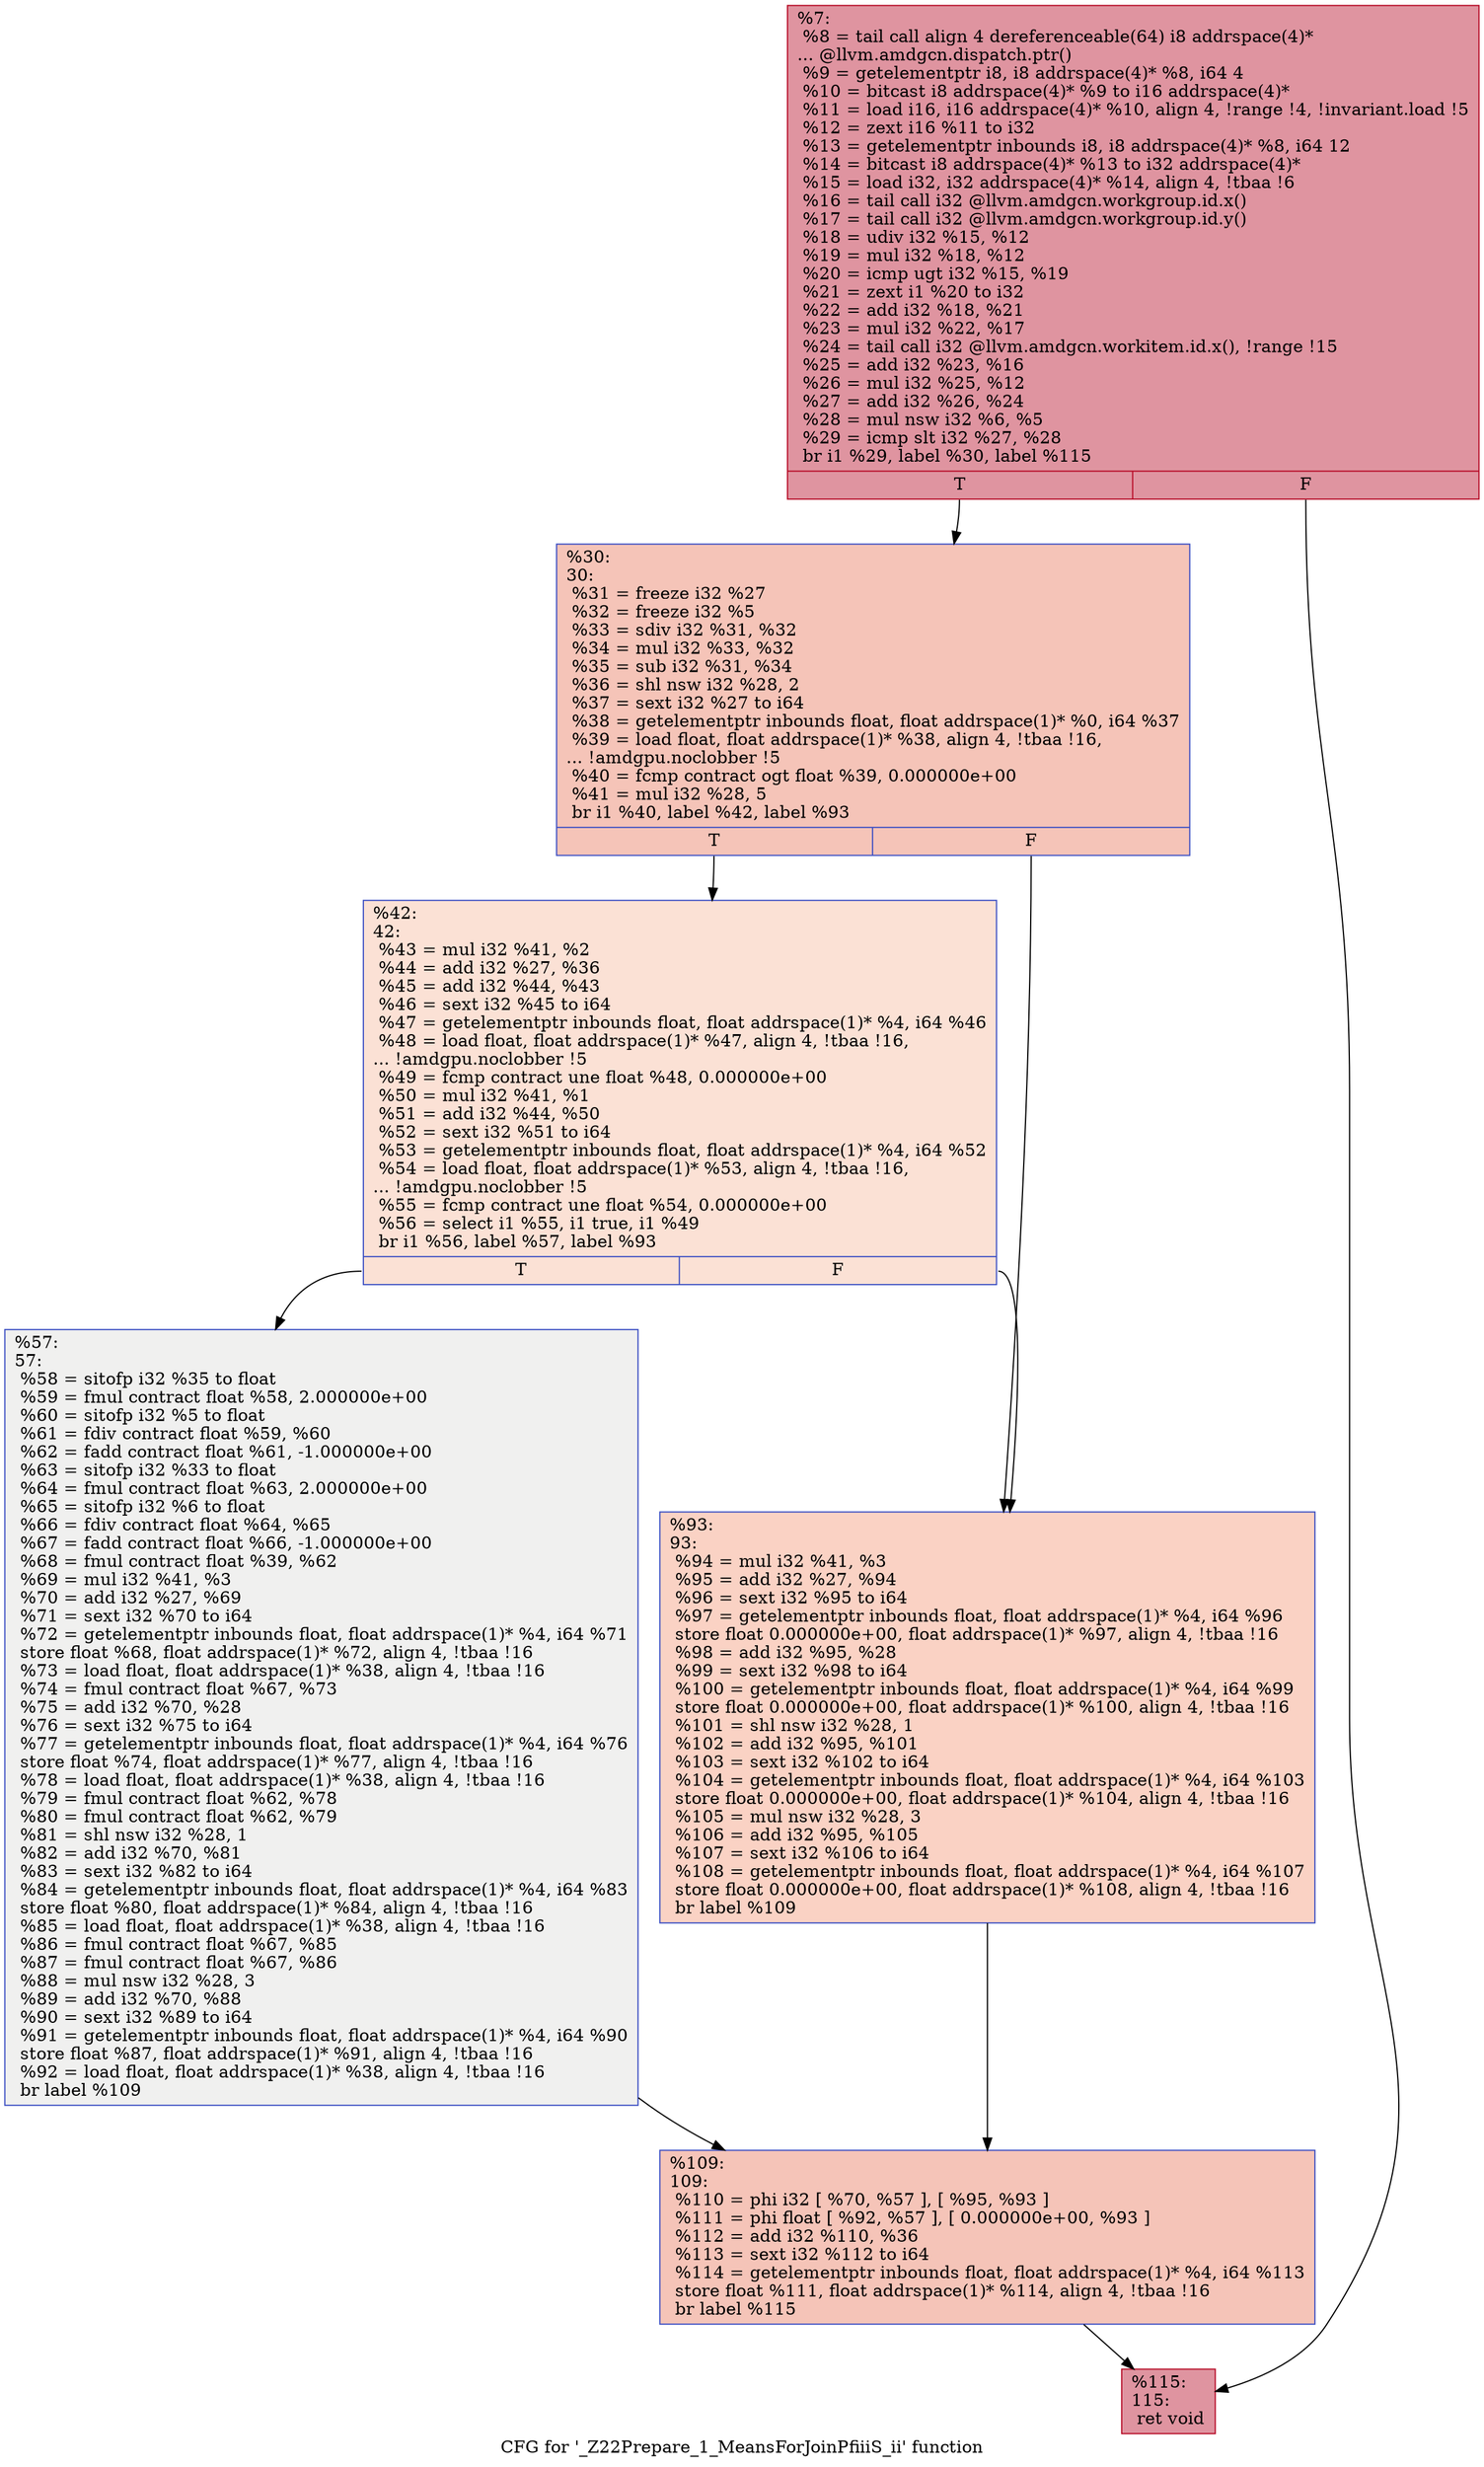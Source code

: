 digraph "CFG for '_Z22Prepare_1_MeansForJoinPfiiiS_ii' function" {
	label="CFG for '_Z22Prepare_1_MeansForJoinPfiiiS_ii' function";

	Node0x60b3450 [shape=record,color="#b70d28ff", style=filled, fillcolor="#b70d2870",label="{%7:\l  %8 = tail call align 4 dereferenceable(64) i8 addrspace(4)*\l... @llvm.amdgcn.dispatch.ptr()\l  %9 = getelementptr i8, i8 addrspace(4)* %8, i64 4\l  %10 = bitcast i8 addrspace(4)* %9 to i16 addrspace(4)*\l  %11 = load i16, i16 addrspace(4)* %10, align 4, !range !4, !invariant.load !5\l  %12 = zext i16 %11 to i32\l  %13 = getelementptr inbounds i8, i8 addrspace(4)* %8, i64 12\l  %14 = bitcast i8 addrspace(4)* %13 to i32 addrspace(4)*\l  %15 = load i32, i32 addrspace(4)* %14, align 4, !tbaa !6\l  %16 = tail call i32 @llvm.amdgcn.workgroup.id.x()\l  %17 = tail call i32 @llvm.amdgcn.workgroup.id.y()\l  %18 = udiv i32 %15, %12\l  %19 = mul i32 %18, %12\l  %20 = icmp ugt i32 %15, %19\l  %21 = zext i1 %20 to i32\l  %22 = add i32 %18, %21\l  %23 = mul i32 %22, %17\l  %24 = tail call i32 @llvm.amdgcn.workitem.id.x(), !range !15\l  %25 = add i32 %23, %16\l  %26 = mul i32 %25, %12\l  %27 = add i32 %26, %24\l  %28 = mul nsw i32 %6, %5\l  %29 = icmp slt i32 %27, %28\l  br i1 %29, label %30, label %115\l|{<s0>T|<s1>F}}"];
	Node0x60b3450:s0 -> Node0x60b5d50;
	Node0x60b3450:s1 -> Node0x60b5de0;
	Node0x60b5d50 [shape=record,color="#3d50c3ff", style=filled, fillcolor="#e97a5f70",label="{%30:\l30:                                               \l  %31 = freeze i32 %27\l  %32 = freeze i32 %5\l  %33 = sdiv i32 %31, %32\l  %34 = mul i32 %33, %32\l  %35 = sub i32 %31, %34\l  %36 = shl nsw i32 %28, 2\l  %37 = sext i32 %27 to i64\l  %38 = getelementptr inbounds float, float addrspace(1)* %0, i64 %37\l  %39 = load float, float addrspace(1)* %38, align 4, !tbaa !16,\l... !amdgpu.noclobber !5\l  %40 = fcmp contract ogt float %39, 0.000000e+00\l  %41 = mul i32 %28, 5\l  br i1 %40, label %42, label %93\l|{<s0>T|<s1>F}}"];
	Node0x60b5d50:s0 -> Node0x60b7800;
	Node0x60b5d50:s1 -> Node0x60b7890;
	Node0x60b7800 [shape=record,color="#3d50c3ff", style=filled, fillcolor="#f7bca170",label="{%42:\l42:                                               \l  %43 = mul i32 %41, %2\l  %44 = add i32 %27, %36\l  %45 = add i32 %44, %43\l  %46 = sext i32 %45 to i64\l  %47 = getelementptr inbounds float, float addrspace(1)* %4, i64 %46\l  %48 = load float, float addrspace(1)* %47, align 4, !tbaa !16,\l... !amdgpu.noclobber !5\l  %49 = fcmp contract une float %48, 0.000000e+00\l  %50 = mul i32 %41, %1\l  %51 = add i32 %44, %50\l  %52 = sext i32 %51 to i64\l  %53 = getelementptr inbounds float, float addrspace(1)* %4, i64 %52\l  %54 = load float, float addrspace(1)* %53, align 4, !tbaa !16,\l... !amdgpu.noclobber !5\l  %55 = fcmp contract une float %54, 0.000000e+00\l  %56 = select i1 %55, i1 true, i1 %49\l  br i1 %56, label %57, label %93\l|{<s0>T|<s1>F}}"];
	Node0x60b7800:s0 -> Node0x60b87f0;
	Node0x60b7800:s1 -> Node0x60b7890;
	Node0x60b87f0 [shape=record,color="#3d50c3ff", style=filled, fillcolor="#dedcdb70",label="{%57:\l57:                                               \l  %58 = sitofp i32 %35 to float\l  %59 = fmul contract float %58, 2.000000e+00\l  %60 = sitofp i32 %5 to float\l  %61 = fdiv contract float %59, %60\l  %62 = fadd contract float %61, -1.000000e+00\l  %63 = sitofp i32 %33 to float\l  %64 = fmul contract float %63, 2.000000e+00\l  %65 = sitofp i32 %6 to float\l  %66 = fdiv contract float %64, %65\l  %67 = fadd contract float %66, -1.000000e+00\l  %68 = fmul contract float %39, %62\l  %69 = mul i32 %41, %3\l  %70 = add i32 %27, %69\l  %71 = sext i32 %70 to i64\l  %72 = getelementptr inbounds float, float addrspace(1)* %4, i64 %71\l  store float %68, float addrspace(1)* %72, align 4, !tbaa !16\l  %73 = load float, float addrspace(1)* %38, align 4, !tbaa !16\l  %74 = fmul contract float %67, %73\l  %75 = add i32 %70, %28\l  %76 = sext i32 %75 to i64\l  %77 = getelementptr inbounds float, float addrspace(1)* %4, i64 %76\l  store float %74, float addrspace(1)* %77, align 4, !tbaa !16\l  %78 = load float, float addrspace(1)* %38, align 4, !tbaa !16\l  %79 = fmul contract float %62, %78\l  %80 = fmul contract float %62, %79\l  %81 = shl nsw i32 %28, 1\l  %82 = add i32 %70, %81\l  %83 = sext i32 %82 to i64\l  %84 = getelementptr inbounds float, float addrspace(1)* %4, i64 %83\l  store float %80, float addrspace(1)* %84, align 4, !tbaa !16\l  %85 = load float, float addrspace(1)* %38, align 4, !tbaa !16\l  %86 = fmul contract float %67, %85\l  %87 = fmul contract float %67, %86\l  %88 = mul nsw i32 %28, 3\l  %89 = add i32 %70, %88\l  %90 = sext i32 %89 to i64\l  %91 = getelementptr inbounds float, float addrspace(1)* %4, i64 %90\l  store float %87, float addrspace(1)* %91, align 4, !tbaa !16\l  %92 = load float, float addrspace(1)* %38, align 4, !tbaa !16\l  br label %109\l}"];
	Node0x60b87f0 -> Node0x60ba0c0;
	Node0x60b7890 [shape=record,color="#3d50c3ff", style=filled, fillcolor="#f4987a70",label="{%93:\l93:                                               \l  %94 = mul i32 %41, %3\l  %95 = add i32 %27, %94\l  %96 = sext i32 %95 to i64\l  %97 = getelementptr inbounds float, float addrspace(1)* %4, i64 %96\l  store float 0.000000e+00, float addrspace(1)* %97, align 4, !tbaa !16\l  %98 = add i32 %95, %28\l  %99 = sext i32 %98 to i64\l  %100 = getelementptr inbounds float, float addrspace(1)* %4, i64 %99\l  store float 0.000000e+00, float addrspace(1)* %100, align 4, !tbaa !16\l  %101 = shl nsw i32 %28, 1\l  %102 = add i32 %95, %101\l  %103 = sext i32 %102 to i64\l  %104 = getelementptr inbounds float, float addrspace(1)* %4, i64 %103\l  store float 0.000000e+00, float addrspace(1)* %104, align 4, !tbaa !16\l  %105 = mul nsw i32 %28, 3\l  %106 = add i32 %95, %105\l  %107 = sext i32 %106 to i64\l  %108 = getelementptr inbounds float, float addrspace(1)* %4, i64 %107\l  store float 0.000000e+00, float addrspace(1)* %108, align 4, !tbaa !16\l  br label %109\l}"];
	Node0x60b7890 -> Node0x60ba0c0;
	Node0x60ba0c0 [shape=record,color="#3d50c3ff", style=filled, fillcolor="#e97a5f70",label="{%109:\l109:                                              \l  %110 = phi i32 [ %70, %57 ], [ %95, %93 ]\l  %111 = phi float [ %92, %57 ], [ 0.000000e+00, %93 ]\l  %112 = add i32 %110, %36\l  %113 = sext i32 %112 to i64\l  %114 = getelementptr inbounds float, float addrspace(1)* %4, i64 %113\l  store float %111, float addrspace(1)* %114, align 4, !tbaa !16\l  br label %115\l}"];
	Node0x60ba0c0 -> Node0x60b5de0;
	Node0x60b5de0 [shape=record,color="#b70d28ff", style=filled, fillcolor="#b70d2870",label="{%115:\l115:                                              \l  ret void\l}"];
}
